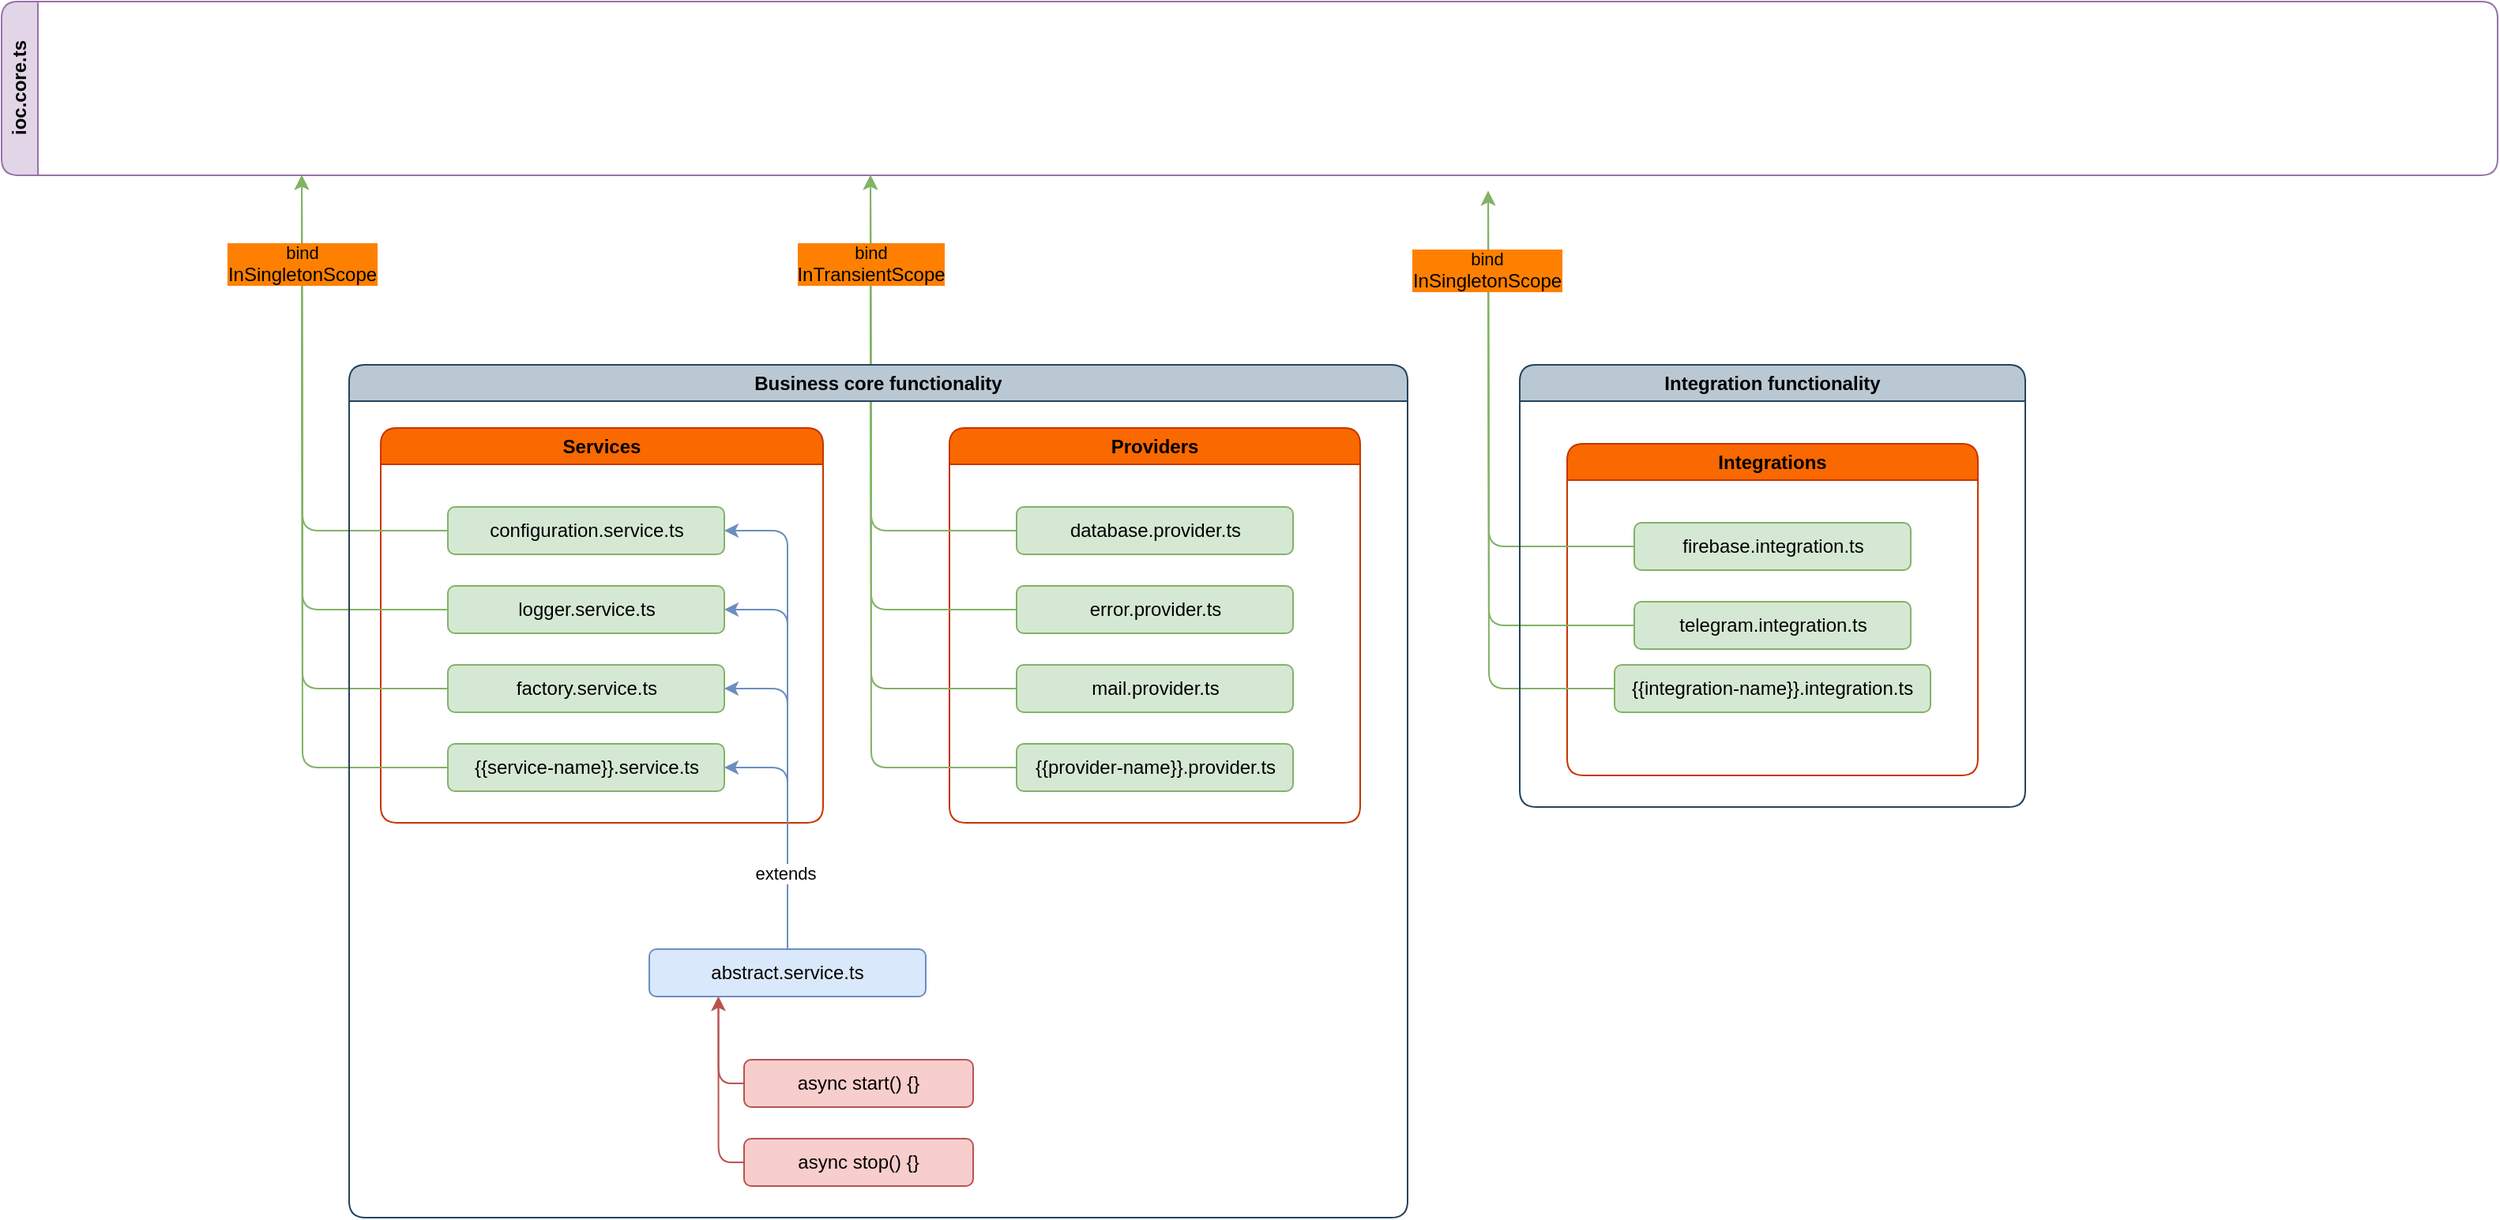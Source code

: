 <mxfile version="21.0.8" type="github">
  <diagram name="Страница 1" id="8kHske6-P818Sp0OKGlp">
    <mxGraphModel dx="1669" dy="1899" grid="1" gridSize="10" guides="1" tooltips="1" connect="1" arrows="1" fold="1" page="1" pageScale="1" pageWidth="827" pageHeight="1169" math="0" shadow="0">
      <root>
        <mxCell id="0" />
        <mxCell id="1" parent="0" />
        <mxCell id="Efi0UobxsxGmchOcxDqz-9" value="Services" style="swimlane;whiteSpace=wrap;html=1;fillColor=#fa6800;strokeColor=#C73500;fontColor=#000000;rounded=1;" vertex="1" parent="1">
          <mxGeometry x="250" y="60" width="280" height="250" as="geometry" />
        </mxCell>
        <mxCell id="Efi0UobxsxGmchOcxDqz-49" style="edgeStyle=orthogonalEdgeStyle;rounded=1;orthogonalLoop=1;jettySize=auto;html=1;fillColor=#d5e8d4;strokeColor=#82b366;" edge="1" parent="Efi0UobxsxGmchOcxDqz-9" source="Efi0UobxsxGmchOcxDqz-10">
          <mxGeometry relative="1" as="geometry">
            <mxPoint x="-50" y="-160" as="targetPoint" />
          </mxGeometry>
        </mxCell>
        <mxCell id="Efi0UobxsxGmchOcxDqz-10" value="logger.service.ts" style="rounded=1;whiteSpace=wrap;html=1;fillColor=#d5e8d4;strokeColor=#82b366;" vertex="1" parent="Efi0UobxsxGmchOcxDqz-9">
          <mxGeometry x="42.5" y="100" width="175" height="30" as="geometry" />
        </mxCell>
        <mxCell id="Efi0UobxsxGmchOcxDqz-45" style="edgeStyle=orthogonalEdgeStyle;rounded=1;orthogonalLoop=1;jettySize=auto;html=1;fillColor=#d5e8d4;strokeColor=#82b366;" edge="1" parent="Efi0UobxsxGmchOcxDqz-9" source="Efi0UobxsxGmchOcxDqz-11">
          <mxGeometry relative="1" as="geometry">
            <mxPoint x="-50" y="-160" as="targetPoint" />
          </mxGeometry>
        </mxCell>
        <mxCell id="Efi0UobxsxGmchOcxDqz-11" value="configuration.service.ts" style="rounded=1;whiteSpace=wrap;html=1;fillColor=#d5e8d4;strokeColor=#82b366;" vertex="1" parent="Efi0UobxsxGmchOcxDqz-9">
          <mxGeometry x="42.5" y="50" width="175" height="30" as="geometry" />
        </mxCell>
        <mxCell id="Efi0UobxsxGmchOcxDqz-50" style="edgeStyle=orthogonalEdgeStyle;rounded=1;orthogonalLoop=1;jettySize=auto;html=1;exitX=0;exitY=0.5;exitDx=0;exitDy=0;fillColor=#d5e8d4;strokeColor=#82b366;" edge="1" parent="Efi0UobxsxGmchOcxDqz-9" source="Efi0UobxsxGmchOcxDqz-12">
          <mxGeometry relative="1" as="geometry">
            <mxPoint x="-50" y="-160" as="targetPoint" />
          </mxGeometry>
        </mxCell>
        <mxCell id="Efi0UobxsxGmchOcxDqz-12" value="factory.service.ts" style="rounded=1;whiteSpace=wrap;html=1;fillColor=#d5e8d4;strokeColor=#82b366;" vertex="1" parent="Efi0UobxsxGmchOcxDqz-9">
          <mxGeometry x="42.5" y="150" width="175" height="30" as="geometry" />
        </mxCell>
        <mxCell id="Efi0UobxsxGmchOcxDqz-51" style="edgeStyle=orthogonalEdgeStyle;rounded=1;orthogonalLoop=1;jettySize=auto;html=1;fillColor=#d5e8d4;strokeColor=#82b366;" edge="1" parent="Efi0UobxsxGmchOcxDqz-9" source="Efi0UobxsxGmchOcxDqz-13">
          <mxGeometry relative="1" as="geometry">
            <mxPoint x="-50" y="-160" as="targetPoint" />
          </mxGeometry>
        </mxCell>
        <mxCell id="Efi0UobxsxGmchOcxDqz-52" value="&lt;span style=&quot;&quot;&gt;bind&lt;br style=&quot;border-color: var(--border-color); font-size: 12px;&quot;&gt;&lt;span style=&quot;font-size: 12px;&quot;&gt;InSingletonScope&lt;/span&gt;&lt;/span&gt;" style="edgeLabel;html=1;align=center;verticalAlign=middle;resizable=0;points=[];labelBackgroundColor=#FF8000;" vertex="1" connectable="0" parent="Efi0UobxsxGmchOcxDqz-51">
          <mxGeometry x="0.761" relative="1" as="geometry">
            <mxPoint as="offset" />
          </mxGeometry>
        </mxCell>
        <mxCell id="Efi0UobxsxGmchOcxDqz-13" value="{{service-name}}.service.ts" style="rounded=1;whiteSpace=wrap;html=1;fillColor=#d5e8d4;strokeColor=#82b366;" vertex="1" parent="Efi0UobxsxGmchOcxDqz-9">
          <mxGeometry x="42.5" y="200" width="175" height="30" as="geometry" />
        </mxCell>
        <mxCell id="Efi0UobxsxGmchOcxDqz-19" value="ioc.core.ts" style="swimlane;horizontal=0;whiteSpace=wrap;html=1;rounded=1;fillColor=#e1d5e7;strokeColor=#9673a6;" vertex="1" parent="1">
          <mxGeometry x="10" y="-210" width="1580" height="110" as="geometry" />
        </mxCell>
        <mxCell id="Efi0UobxsxGmchOcxDqz-37" style="edgeStyle=orthogonalEdgeStyle;rounded=1;orthogonalLoop=1;jettySize=auto;html=1;entryX=1;entryY=0.5;entryDx=0;entryDy=0;fillColor=#dae8fc;strokeColor=#6c8ebf;" edge="1" parent="1" source="Efi0UobxsxGmchOcxDqz-34" target="Efi0UobxsxGmchOcxDqz-10">
          <mxGeometry relative="1" as="geometry" />
        </mxCell>
        <mxCell id="Efi0UobxsxGmchOcxDqz-38" style="edgeStyle=orthogonalEdgeStyle;rounded=1;orthogonalLoop=1;jettySize=auto;html=1;entryX=1;entryY=0.5;entryDx=0;entryDy=0;fillColor=#dae8fc;strokeColor=#6c8ebf;" edge="1" parent="1" source="Efi0UobxsxGmchOcxDqz-34" target="Efi0UobxsxGmchOcxDqz-12">
          <mxGeometry relative="1" as="geometry" />
        </mxCell>
        <mxCell id="Efi0UobxsxGmchOcxDqz-39" style="edgeStyle=orthogonalEdgeStyle;rounded=1;orthogonalLoop=1;jettySize=auto;html=1;entryX=1;entryY=0.5;entryDx=0;entryDy=0;fillColor=#dae8fc;strokeColor=#6c8ebf;" edge="1" parent="1" source="Efi0UobxsxGmchOcxDqz-34" target="Efi0UobxsxGmchOcxDqz-13">
          <mxGeometry relative="1" as="geometry" />
        </mxCell>
        <mxCell id="Efi0UobxsxGmchOcxDqz-34" value="abstract.service.ts" style="rounded=1;whiteSpace=wrap;html=1;fillColor=#dae8fc;strokeColor=#6c8ebf;" vertex="1" parent="1">
          <mxGeometry x="420" y="390" width="175" height="30" as="geometry" />
        </mxCell>
        <mxCell id="Efi0UobxsxGmchOcxDqz-35" style="edgeStyle=orthogonalEdgeStyle;rounded=1;orthogonalLoop=1;jettySize=auto;html=1;exitX=1;exitY=0.5;exitDx=0;exitDy=0;entryX=0.5;entryY=0;entryDx=0;entryDy=0;fillColor=#dae8fc;strokeColor=#6c8ebf;startArrow=classic;startFill=1;endArrow=none;endFill=0;" edge="1" parent="1" source="Efi0UobxsxGmchOcxDqz-11" target="Efi0UobxsxGmchOcxDqz-34">
          <mxGeometry relative="1" as="geometry" />
        </mxCell>
        <mxCell id="Efi0UobxsxGmchOcxDqz-36" value="extends" style="edgeLabel;html=1;align=center;verticalAlign=middle;resizable=0;points=[];" vertex="1" connectable="0" parent="Efi0UobxsxGmchOcxDqz-35">
          <mxGeometry x="0.685" y="-2" relative="1" as="geometry">
            <mxPoint as="offset" />
          </mxGeometry>
        </mxCell>
        <mxCell id="Efi0UobxsxGmchOcxDqz-42" style="edgeStyle=orthogonalEdgeStyle;rounded=1;orthogonalLoop=1;jettySize=auto;html=1;exitX=0;exitY=0.5;exitDx=0;exitDy=0;entryX=0.25;entryY=1;entryDx=0;entryDy=0;fillColor=#f8cecc;strokeColor=#b85450;" edge="1" parent="1" source="Efi0UobxsxGmchOcxDqz-40" target="Efi0UobxsxGmchOcxDqz-34">
          <mxGeometry relative="1" as="geometry">
            <Array as="points">
              <mxPoint x="464" y="475" />
            </Array>
          </mxGeometry>
        </mxCell>
        <mxCell id="Efi0UobxsxGmchOcxDqz-40" value="async start() {}" style="rounded=1;whiteSpace=wrap;html=1;fillColor=#f8cecc;strokeColor=#b85450;" vertex="1" parent="1">
          <mxGeometry x="480" y="460" width="145" height="30" as="geometry" />
        </mxCell>
        <mxCell id="Efi0UobxsxGmchOcxDqz-43" value="async stop() {}" style="rounded=1;whiteSpace=wrap;html=1;fillColor=#f8cecc;strokeColor=#b85450;" vertex="1" parent="1">
          <mxGeometry x="480" y="510" width="145" height="30" as="geometry" />
        </mxCell>
        <mxCell id="Efi0UobxsxGmchOcxDqz-44" style="edgeStyle=orthogonalEdgeStyle;rounded=1;orthogonalLoop=1;jettySize=auto;html=1;exitX=0;exitY=0.5;exitDx=0;exitDy=0;entryX=0.25;entryY=1;entryDx=0;entryDy=0;fillColor=#f8cecc;strokeColor=#b85450;" edge="1" parent="1" target="Efi0UobxsxGmchOcxDqz-34">
          <mxGeometry relative="1" as="geometry">
            <mxPoint x="480" y="525" as="sourcePoint" />
            <mxPoint x="464" y="470" as="targetPoint" />
            <Array as="points">
              <mxPoint x="464" y="525" />
            </Array>
          </mxGeometry>
        </mxCell>
        <mxCell id="Efi0UobxsxGmchOcxDqz-53" value="Providers" style="swimlane;whiteSpace=wrap;html=1;fillColor=#fa6800;strokeColor=#C73500;fontColor=#000000;rounded=1;" vertex="1" parent="1">
          <mxGeometry x="610" y="60" width="260" height="250" as="geometry" />
        </mxCell>
        <mxCell id="Efi0UobxsxGmchOcxDqz-54" style="edgeStyle=orthogonalEdgeStyle;rounded=1;orthogonalLoop=1;jettySize=auto;html=1;fillColor=#d5e8d4;strokeColor=#82b366;" edge="1" parent="Efi0UobxsxGmchOcxDqz-53" source="Efi0UobxsxGmchOcxDqz-55">
          <mxGeometry relative="1" as="geometry">
            <mxPoint x="-50" y="-160" as="targetPoint" />
          </mxGeometry>
        </mxCell>
        <mxCell id="Efi0UobxsxGmchOcxDqz-55" value="error.provider.ts" style="rounded=1;whiteSpace=wrap;html=1;fillColor=#d5e8d4;strokeColor=#82b366;" vertex="1" parent="Efi0UobxsxGmchOcxDqz-53">
          <mxGeometry x="42.5" y="100" width="175" height="30" as="geometry" />
        </mxCell>
        <mxCell id="Efi0UobxsxGmchOcxDqz-56" style="edgeStyle=orthogonalEdgeStyle;rounded=1;orthogonalLoop=1;jettySize=auto;html=1;fillColor=#d5e8d4;strokeColor=#82b366;" edge="1" parent="Efi0UobxsxGmchOcxDqz-53" source="Efi0UobxsxGmchOcxDqz-57">
          <mxGeometry relative="1" as="geometry">
            <mxPoint x="-50" y="-160" as="targetPoint" />
          </mxGeometry>
        </mxCell>
        <mxCell id="Efi0UobxsxGmchOcxDqz-57" value="database.provider.ts" style="rounded=1;whiteSpace=wrap;html=1;fillColor=#d5e8d4;strokeColor=#82b366;" vertex="1" parent="Efi0UobxsxGmchOcxDqz-53">
          <mxGeometry x="42.5" y="50" width="175" height="30" as="geometry" />
        </mxCell>
        <mxCell id="Efi0UobxsxGmchOcxDqz-58" style="edgeStyle=orthogonalEdgeStyle;rounded=1;orthogonalLoop=1;jettySize=auto;html=1;exitX=0;exitY=0.5;exitDx=0;exitDy=0;fillColor=#d5e8d4;strokeColor=#82b366;" edge="1" parent="Efi0UobxsxGmchOcxDqz-53" source="Efi0UobxsxGmchOcxDqz-59">
          <mxGeometry relative="1" as="geometry">
            <mxPoint x="-50" y="-160" as="targetPoint" />
          </mxGeometry>
        </mxCell>
        <mxCell id="Efi0UobxsxGmchOcxDqz-59" value="mail.provider.ts" style="rounded=1;whiteSpace=wrap;html=1;fillColor=#d5e8d4;strokeColor=#82b366;" vertex="1" parent="Efi0UobxsxGmchOcxDqz-53">
          <mxGeometry x="42.5" y="150" width="175" height="30" as="geometry" />
        </mxCell>
        <mxCell id="Efi0UobxsxGmchOcxDqz-60" style="edgeStyle=orthogonalEdgeStyle;rounded=1;orthogonalLoop=1;jettySize=auto;html=1;fillColor=#d5e8d4;strokeColor=#82b366;" edge="1" parent="Efi0UobxsxGmchOcxDqz-53" source="Efi0UobxsxGmchOcxDqz-62">
          <mxGeometry relative="1" as="geometry">
            <mxPoint x="-50" y="-160" as="targetPoint" />
          </mxGeometry>
        </mxCell>
        <mxCell id="Efi0UobxsxGmchOcxDqz-61" value="&lt;span style=&quot;&quot;&gt;bind&lt;br style=&quot;border-color: var(--border-color); font-size: 12px;&quot;&gt;&lt;span style=&quot;font-size: 12px;&quot;&gt;InTransientScope&lt;/span&gt;&lt;/span&gt;" style="edgeLabel;html=1;align=center;verticalAlign=middle;resizable=0;points=[];labelBackgroundColor=#FF8000;" vertex="1" connectable="0" parent="Efi0UobxsxGmchOcxDqz-60">
          <mxGeometry x="0.761" relative="1" as="geometry">
            <mxPoint as="offset" />
          </mxGeometry>
        </mxCell>
        <mxCell id="Efi0UobxsxGmchOcxDqz-62" value="{{provider-name}}.provider.ts" style="rounded=1;whiteSpace=wrap;html=1;fillColor=#d5e8d4;strokeColor=#82b366;" vertex="1" parent="Efi0UobxsxGmchOcxDqz-53">
          <mxGeometry x="42.5" y="200" width="175" height="30" as="geometry" />
        </mxCell>
        <mxCell id="Efi0UobxsxGmchOcxDqz-64" value="Business core functionality" style="swimlane;whiteSpace=wrap;html=1;rounded=1;fillColor=#bac8d3;strokeColor=#23445d;" vertex="1" parent="1">
          <mxGeometry x="230" y="20" width="670" height="540" as="geometry" />
        </mxCell>
        <mxCell id="Efi0UobxsxGmchOcxDqz-65" value="Integrations" style="swimlane;whiteSpace=wrap;html=1;fillColor=#fa6800;strokeColor=#C73500;fontColor=#000000;rounded=1;" vertex="1" parent="1">
          <mxGeometry x="1001" y="70" width="260" height="210" as="geometry" />
        </mxCell>
        <mxCell id="Efi0UobxsxGmchOcxDqz-66" style="edgeStyle=orthogonalEdgeStyle;rounded=1;orthogonalLoop=1;jettySize=auto;html=1;fillColor=#d5e8d4;strokeColor=#82b366;" edge="1" parent="Efi0UobxsxGmchOcxDqz-65" source="Efi0UobxsxGmchOcxDqz-67">
          <mxGeometry relative="1" as="geometry">
            <mxPoint x="-50" y="-160" as="targetPoint" />
          </mxGeometry>
        </mxCell>
        <mxCell id="Efi0UobxsxGmchOcxDqz-67" value="telegram.integration.ts" style="rounded=1;whiteSpace=wrap;html=1;fillColor=#d5e8d4;strokeColor=#82b366;" vertex="1" parent="Efi0UobxsxGmchOcxDqz-65">
          <mxGeometry x="42.5" y="100" width="175" height="30" as="geometry" />
        </mxCell>
        <mxCell id="Efi0UobxsxGmchOcxDqz-68" style="edgeStyle=orthogonalEdgeStyle;rounded=1;orthogonalLoop=1;jettySize=auto;html=1;fillColor=#d5e8d4;strokeColor=#82b366;" edge="1" parent="Efi0UobxsxGmchOcxDqz-65" source="Efi0UobxsxGmchOcxDqz-69">
          <mxGeometry relative="1" as="geometry">
            <mxPoint x="-50" y="-160" as="targetPoint" />
          </mxGeometry>
        </mxCell>
        <mxCell id="Efi0UobxsxGmchOcxDqz-69" value="firebase.integration.ts" style="rounded=1;whiteSpace=wrap;html=1;fillColor=#d5e8d4;strokeColor=#82b366;" vertex="1" parent="Efi0UobxsxGmchOcxDqz-65">
          <mxGeometry x="42.5" y="50" width="175" height="30" as="geometry" />
        </mxCell>
        <mxCell id="Efi0UobxsxGmchOcxDqz-70" style="edgeStyle=orthogonalEdgeStyle;rounded=1;orthogonalLoop=1;jettySize=auto;html=1;exitX=0;exitY=0.5;exitDx=0;exitDy=0;fillColor=#d5e8d4;strokeColor=#82b366;" edge="1" parent="Efi0UobxsxGmchOcxDqz-65" source="Efi0UobxsxGmchOcxDqz-71">
          <mxGeometry relative="1" as="geometry">
            <mxPoint x="-50" y="-160" as="targetPoint" />
          </mxGeometry>
        </mxCell>
        <mxCell id="Efi0UobxsxGmchOcxDqz-76" value="bind&lt;br style=&quot;border-color: var(--border-color); font-size: 12px;&quot;&gt;&lt;span style=&quot;border-color: var(--border-color); font-size: 12px;&quot;&gt;InSingletonScope&lt;/span&gt;" style="edgeLabel;html=1;align=center;verticalAlign=middle;resizable=0;points=[];labelBackgroundColor=#FF8000;" vertex="1" connectable="0" parent="Efi0UobxsxGmchOcxDqz-70">
          <mxGeometry x="0.737" y="1" relative="1" as="geometry">
            <mxPoint y="-2" as="offset" />
          </mxGeometry>
        </mxCell>
        <mxCell id="Efi0UobxsxGmchOcxDqz-75" value="Integration functionality" style="swimlane;whiteSpace=wrap;html=1;rounded=1;fillColor=#bac8d3;strokeColor=#23445d;" vertex="1" parent="1">
          <mxGeometry x="971" y="20" width="320" height="280" as="geometry" />
        </mxCell>
        <mxCell id="Efi0UobxsxGmchOcxDqz-71" value="{{integration-name}}.integration.ts" style="rounded=1;whiteSpace=wrap;html=1;fillColor=#d5e8d4;strokeColor=#82b366;" vertex="1" parent="Efi0UobxsxGmchOcxDqz-75">
          <mxGeometry x="60" y="190" width="200" height="30" as="geometry" />
        </mxCell>
      </root>
    </mxGraphModel>
  </diagram>
</mxfile>
